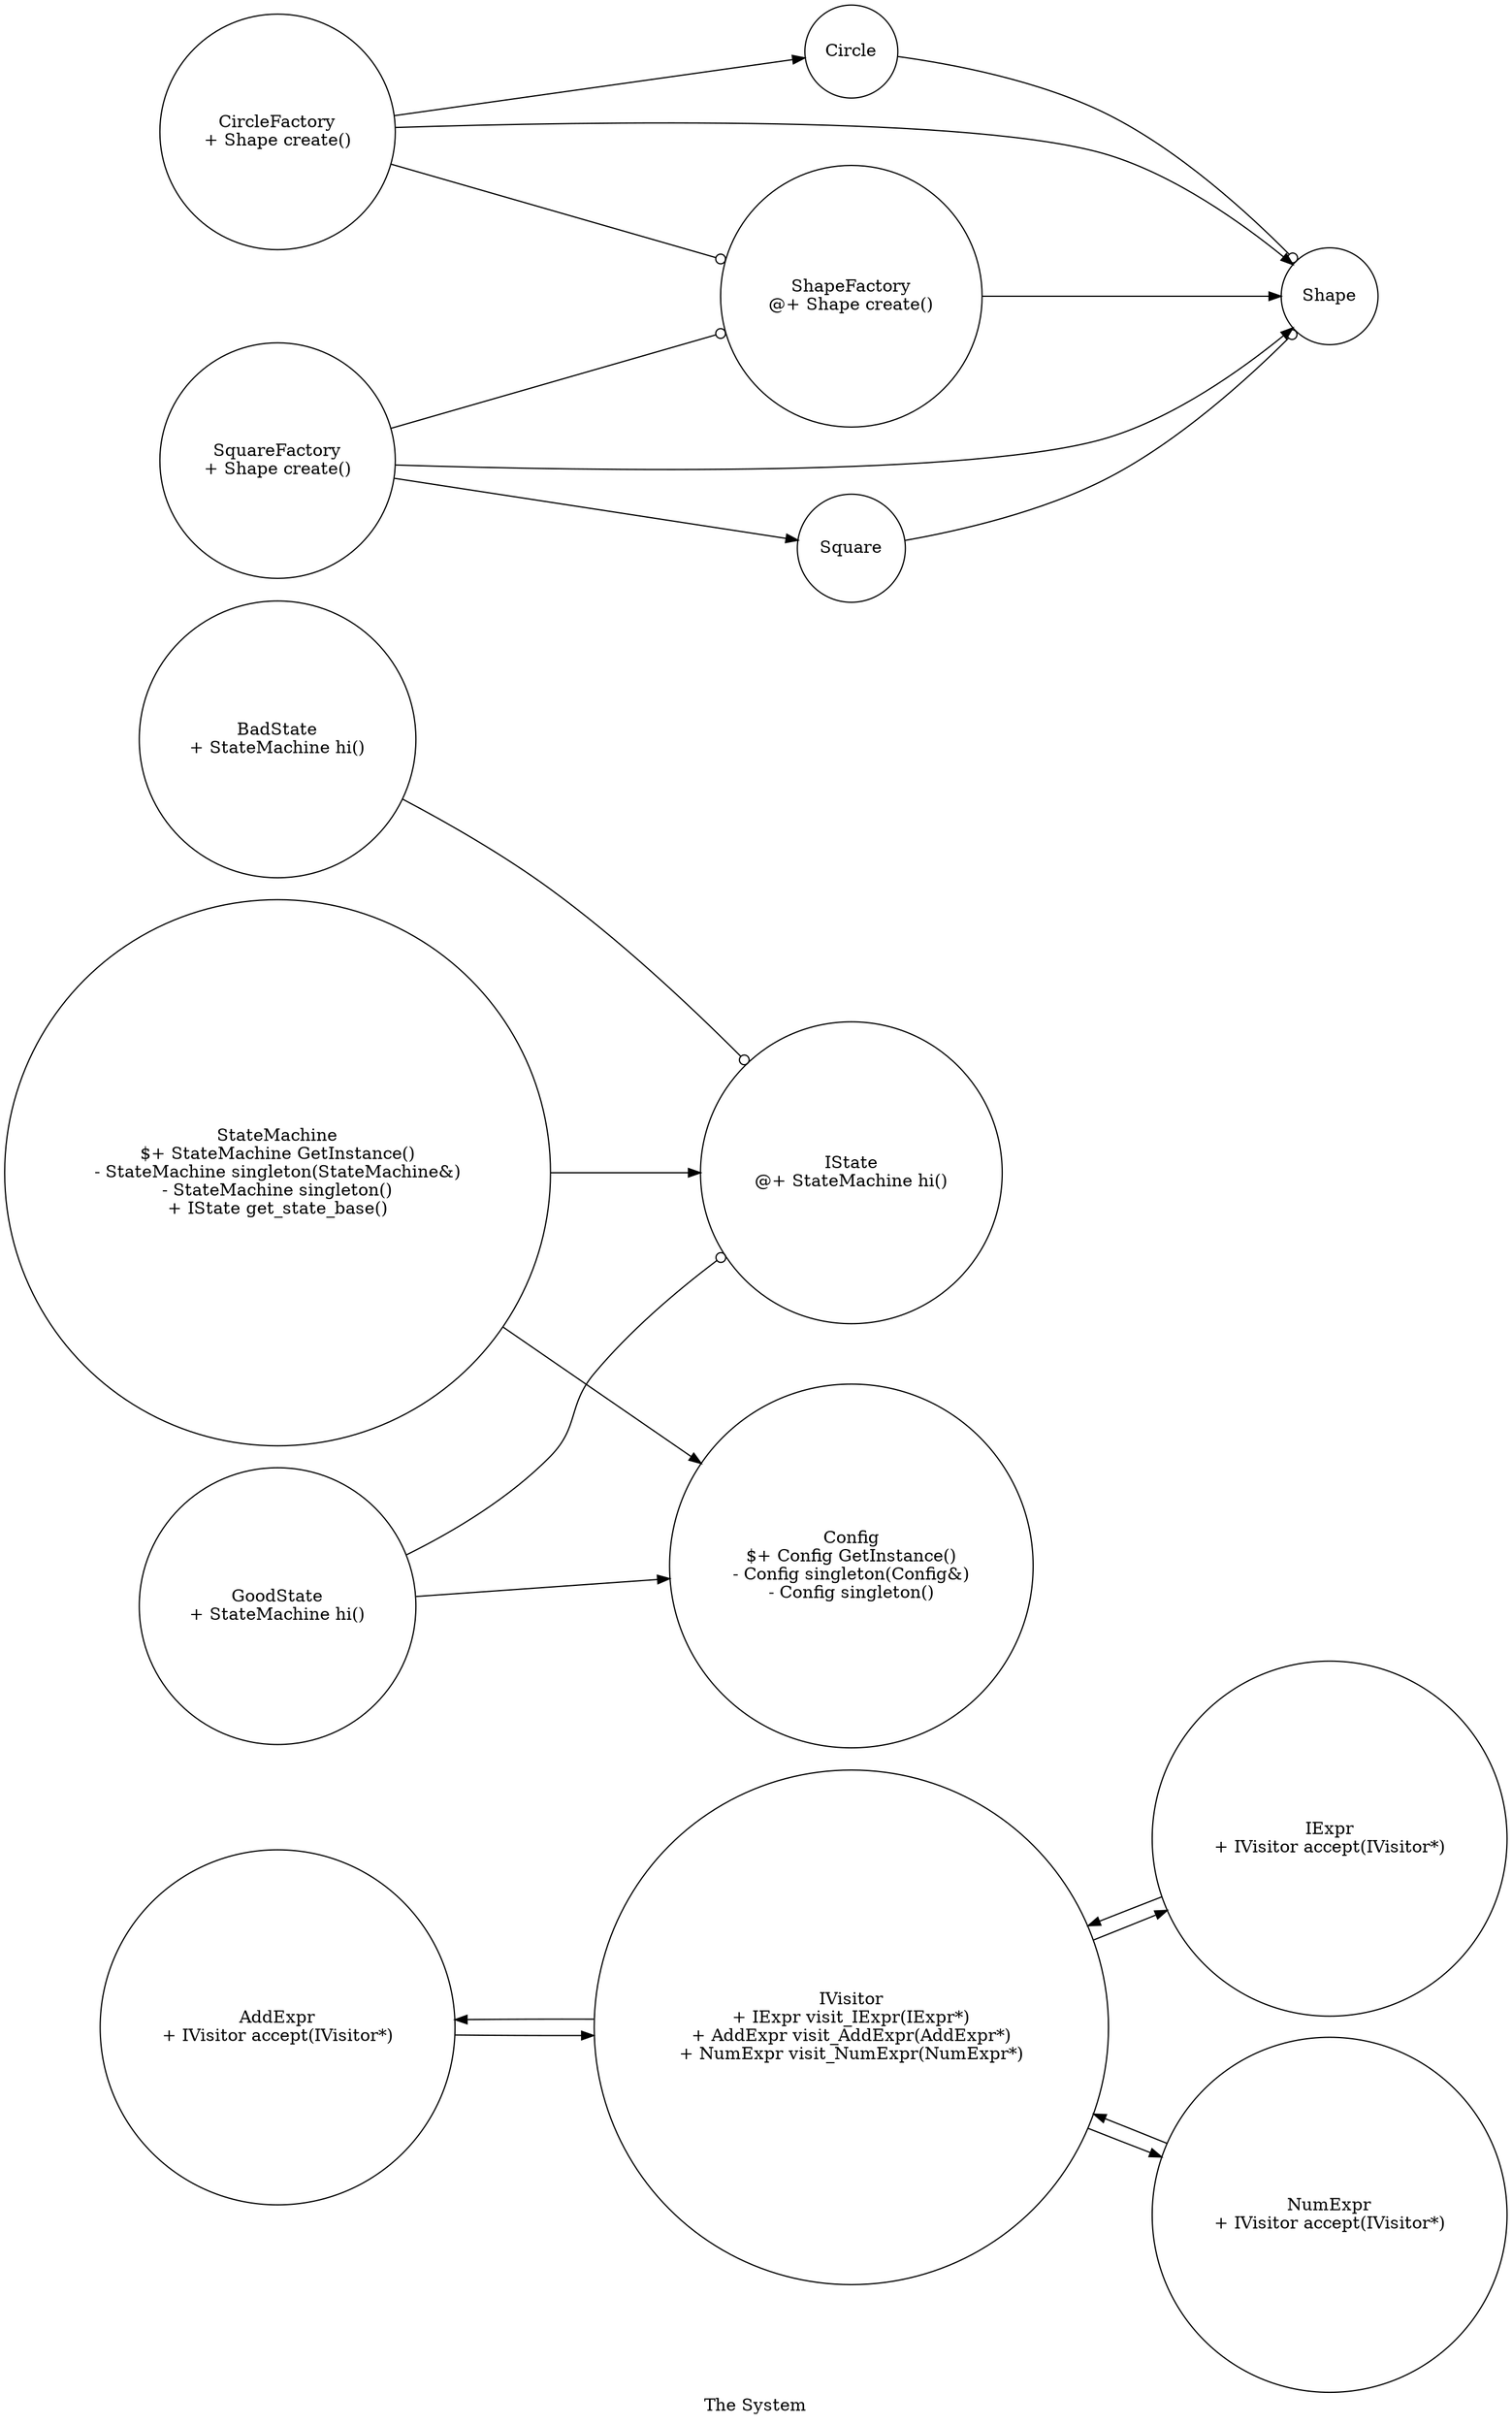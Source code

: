 digraph example {
rankdir=LR;
node [shape=circle];
AddExpr [label="AddExpr
+ IVisitor accept(IVisitor*)"];
BadState [label="BadState
+ StateMachine hi()"];
Circle [label="Circle"];
CircleFactory [label="CircleFactory
+ Shape create()"];
Config [label="Config
$+ Config GetInstance()
- Config singleton(Config&)
- Config singleton()"];
GoodState [label="GoodState
+ StateMachine hi()"];
IExpr [label="IExpr
+ IVisitor accept(IVisitor*)"];
IState [label="IState
@+ StateMachine hi()"];
IVisitor [label="IVisitor
+ IExpr visit_IExpr(IExpr*)
+ AddExpr visit_AddExpr(AddExpr*)
+ NumExpr visit_NumExpr(NumExpr*)"];
NumExpr [label="NumExpr
+ IVisitor accept(IVisitor*)"];
Shape [label="Shape"];
ShapeFactory [label="ShapeFactory
@+ Shape create()"];
Square [label="Square"];
SquareFactory [label="SquareFactory
+ Shape create()"];
StateMachine [label="StateMachine
$+ StateMachine GetInstance()
- StateMachine singleton(StateMachine&)
- StateMachine singleton()
+ IState get_state_base()"];

AddExpr -> IVisitor[arrowhead=normal];
BadState -> IState[arrowhead=odot];
Circle -> Shape[arrowhead=odot];
CircleFactory -> ShapeFactory[arrowhead=odot];
CircleFactory -> Shape[arrowhead=normal];
CircleFactory -> Circle[arrowhead=normal];
GoodState -> IState[arrowhead=odot];
GoodState -> Config[arrowhead=normal];
IExpr -> IVisitor[arrowhead=normal];
IVisitor -> IExpr[arrowhead=normal];
IVisitor -> AddExpr[arrowhead=normal];
IVisitor -> NumExpr[arrowhead=normal];
NumExpr -> IVisitor[arrowhead=normal];
ShapeFactory -> Shape[arrowhead=normal];
Square -> Shape[arrowhead=odot];
SquareFactory -> ShapeFactory[arrowhead=odot];
SquareFactory -> Shape[arrowhead=normal];
SquareFactory -> Square[arrowhead=normal];
StateMachine -> Config[arrowhead=normal];
StateMachine -> IState[arrowhead=normal];
label="The System"
style=filled
fillcolor=yellow
}
